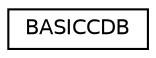 digraph "Graphical Class Hierarchy"
{
  edge [fontname="Helvetica",fontsize="10",labelfontname="Helvetica",labelfontsize="10"];
  node [fontname="Helvetica",fontsize="10",shape=record];
  rankdir="LR";
  Node1 [label="BASICCDB",height=0.2,width=0.4,color="black", fillcolor="white", style="filled",URL="$struct_b_a_s_i_c_c_d_b.html"];
}
